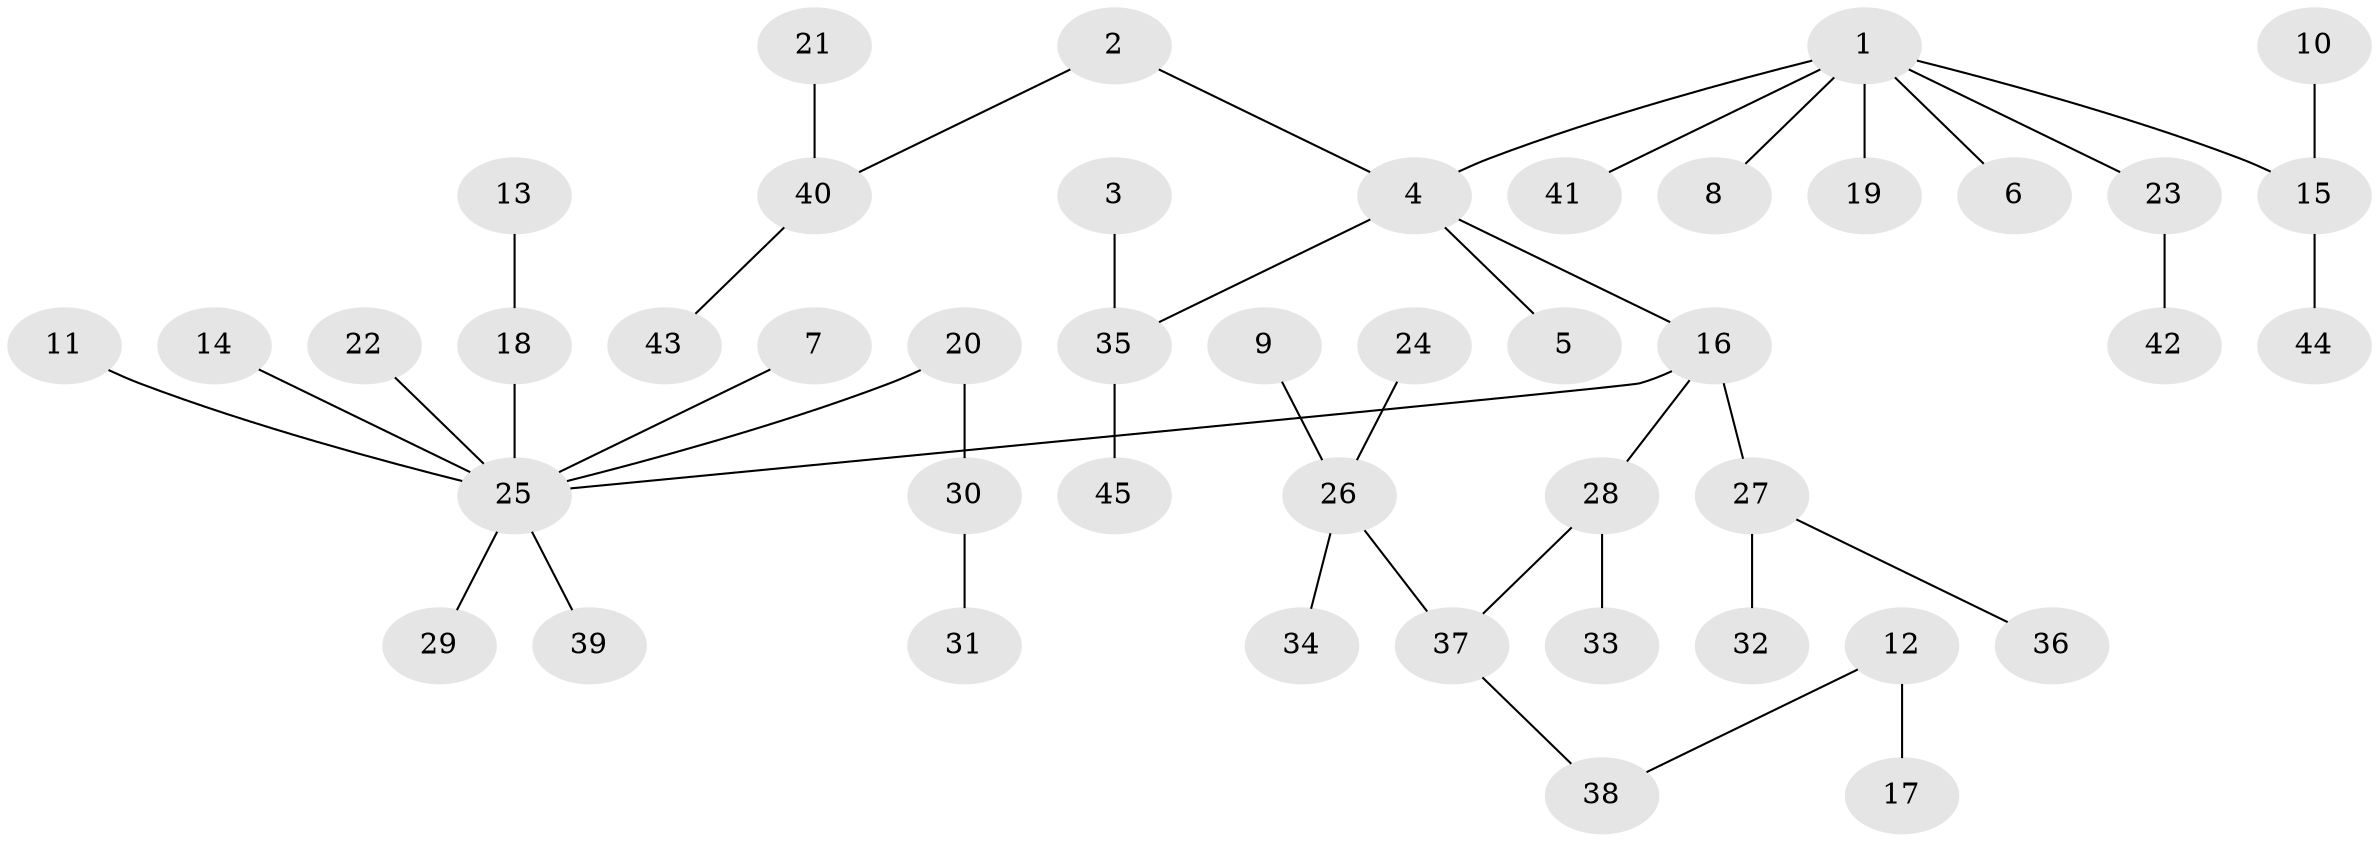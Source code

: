 // original degree distribution, {7: 0.02247191011235955, 1: 0.47191011235955055, 5: 0.0449438202247191, 3: 0.15730337078651685, 2: 0.2808988764044944, 4: 0.02247191011235955}
// Generated by graph-tools (version 1.1) at 2025/26/03/09/25 03:26:25]
// undirected, 45 vertices, 44 edges
graph export_dot {
graph [start="1"]
  node [color=gray90,style=filled];
  1;
  2;
  3;
  4;
  5;
  6;
  7;
  8;
  9;
  10;
  11;
  12;
  13;
  14;
  15;
  16;
  17;
  18;
  19;
  20;
  21;
  22;
  23;
  24;
  25;
  26;
  27;
  28;
  29;
  30;
  31;
  32;
  33;
  34;
  35;
  36;
  37;
  38;
  39;
  40;
  41;
  42;
  43;
  44;
  45;
  1 -- 4 [weight=1.0];
  1 -- 6 [weight=1.0];
  1 -- 8 [weight=1.0];
  1 -- 15 [weight=1.0];
  1 -- 19 [weight=1.0];
  1 -- 23 [weight=1.0];
  1 -- 41 [weight=1.0];
  2 -- 4 [weight=1.0];
  2 -- 40 [weight=1.0];
  3 -- 35 [weight=1.0];
  4 -- 5 [weight=1.0];
  4 -- 16 [weight=1.0];
  4 -- 35 [weight=1.0];
  7 -- 25 [weight=1.0];
  9 -- 26 [weight=1.0];
  10 -- 15 [weight=1.0];
  11 -- 25 [weight=1.0];
  12 -- 17 [weight=1.0];
  12 -- 38 [weight=1.0];
  13 -- 18 [weight=1.0];
  14 -- 25 [weight=1.0];
  15 -- 44 [weight=1.0];
  16 -- 25 [weight=1.0];
  16 -- 27 [weight=1.0];
  16 -- 28 [weight=1.0];
  18 -- 25 [weight=1.0];
  20 -- 25 [weight=1.0];
  20 -- 30 [weight=1.0];
  21 -- 40 [weight=1.0];
  22 -- 25 [weight=1.0];
  23 -- 42 [weight=1.0];
  24 -- 26 [weight=1.0];
  25 -- 29 [weight=1.0];
  25 -- 39 [weight=1.0];
  26 -- 34 [weight=1.0];
  26 -- 37 [weight=1.0];
  27 -- 32 [weight=1.0];
  27 -- 36 [weight=1.0];
  28 -- 33 [weight=1.0];
  28 -- 37 [weight=1.0];
  30 -- 31 [weight=1.0];
  35 -- 45 [weight=1.0];
  37 -- 38 [weight=1.0];
  40 -- 43 [weight=1.0];
}
